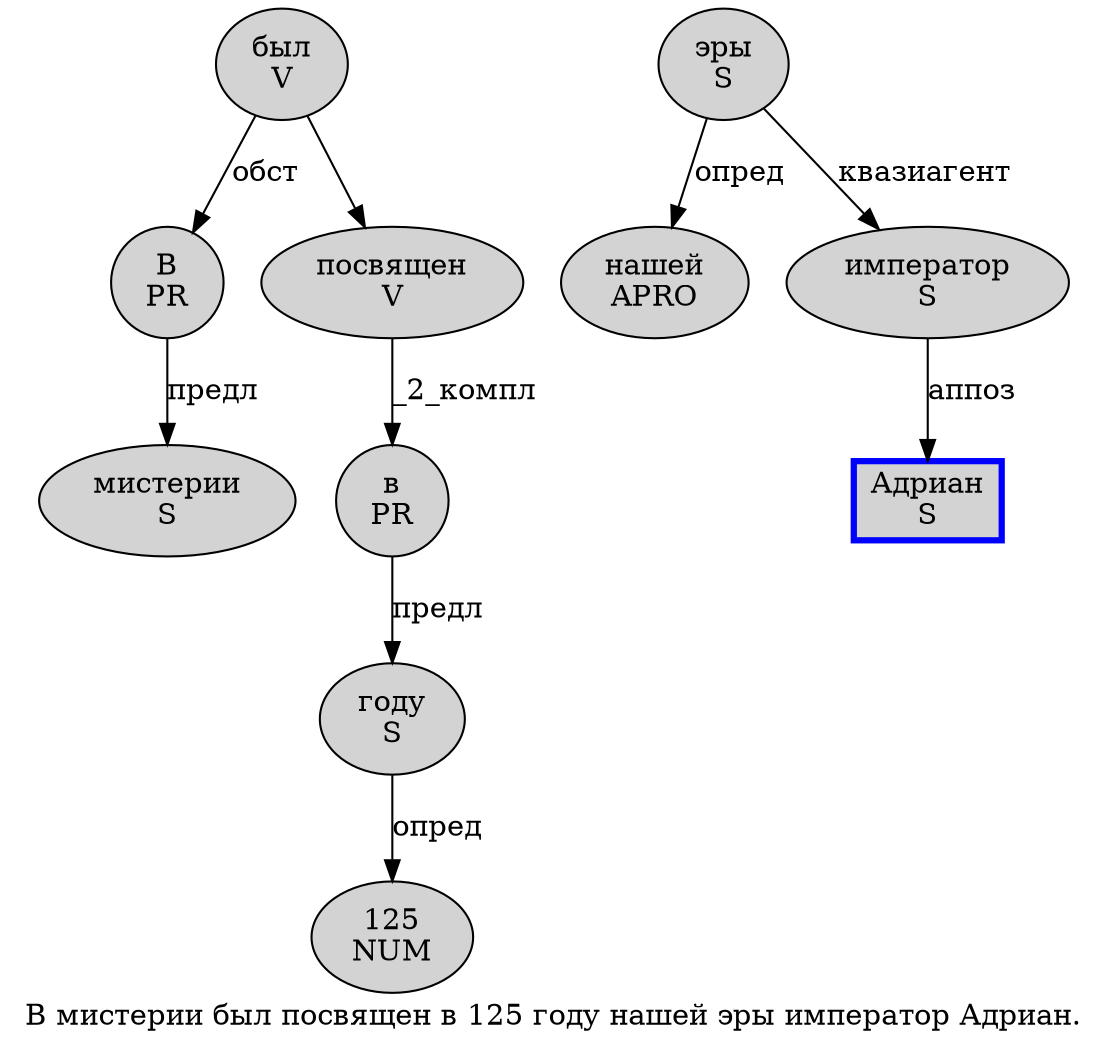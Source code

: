 digraph SENTENCE_1084 {
	graph [label="В мистерии был посвящен в 125 году нашей эры император Адриан."]
	node [style=filled]
		0 [label="В
PR" color="" fillcolor=lightgray penwidth=1 shape=ellipse]
		1 [label="мистерии
S" color="" fillcolor=lightgray penwidth=1 shape=ellipse]
		2 [label="был
V" color="" fillcolor=lightgray penwidth=1 shape=ellipse]
		3 [label="посвящен
V" color="" fillcolor=lightgray penwidth=1 shape=ellipse]
		4 [label="в
PR" color="" fillcolor=lightgray penwidth=1 shape=ellipse]
		5 [label="125
NUM" color="" fillcolor=lightgray penwidth=1 shape=ellipse]
		6 [label="году
S" color="" fillcolor=lightgray penwidth=1 shape=ellipse]
		7 [label="нашей
APRO" color="" fillcolor=lightgray penwidth=1 shape=ellipse]
		8 [label="эры
S" color="" fillcolor=lightgray penwidth=1 shape=ellipse]
		9 [label="император
S" color="" fillcolor=lightgray penwidth=1 shape=ellipse]
		10 [label="Адриан
S" color=blue fillcolor=lightgray penwidth=3 shape=box]
			2 -> 0 [label="обст"]
			2 -> 3
			4 -> 6 [label="предл"]
			3 -> 4 [label="_2_компл"]
			6 -> 5 [label="опред"]
			0 -> 1 [label="предл"]
			9 -> 10 [label="аппоз"]
			8 -> 7 [label="опред"]
			8 -> 9 [label="квазиагент"]
}